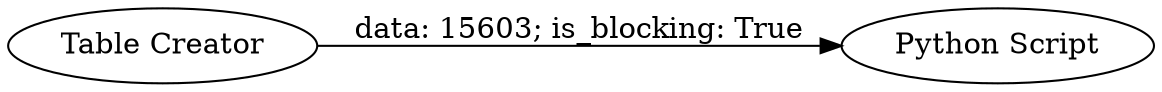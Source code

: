 digraph {
	"-8392332567670774920_2" [label="Python Script"]
	"-8392332567670774920_1" [label="Table Creator"]
	"-8392332567670774920_1" -> "-8392332567670774920_2" [label="data: 15603; is_blocking: True"]
	rankdir=LR
}

